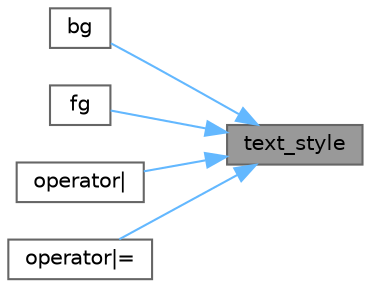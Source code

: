 digraph "text_style"
{
 // LATEX_PDF_SIZE
  bgcolor="transparent";
  edge [fontname=Helvetica,fontsize=10,labelfontname=Helvetica,labelfontsize=10];
  node [fontname=Helvetica,fontsize=10,shape=box,height=0.2,width=0.4];
  rankdir="RL";
  Node1 [id="Node000001",label="text_style",height=0.2,width=0.4,color="gray40", fillcolor="grey60", style="filled", fontcolor="black",tooltip=" "];
  Node1 -> Node2 [id="edge1_Node000001_Node000002",dir="back",color="steelblue1",style="solid",tooltip=" "];
  Node2 [id="Node000002",label="bg",height=0.2,width=0.4,color="grey40", fillcolor="white", style="filled",URL="$classtext__style.html#ae85aa6f7e0b7a5f146778c0c92c70921",tooltip="Creates a text style from the background color."];
  Node1 -> Node3 [id="edge2_Node000001_Node000003",dir="back",color="steelblue1",style="solid",tooltip=" "];
  Node3 [id="Node000003",label="fg",height=0.2,width=0.4,color="grey40", fillcolor="white", style="filled",URL="$classtext__style.html#a87e158c25ff715075e0054cb1769961b",tooltip="Creates a text style from the foreground (text) color."];
  Node1 -> Node4 [id="edge3_Node000001_Node000004",dir="back",color="steelblue1",style="solid",tooltip=" "];
  Node4 [id="Node000004",label="operator\|",height=0.2,width=0.4,color="grey40", fillcolor="white", style="filled",URL="$classtext__style.html#a94de7b960e4533013e6d06ce8a7724c0",tooltip=" "];
  Node1 -> Node5 [id="edge4_Node000001_Node000005",dir="back",color="steelblue1",style="solid",tooltip=" "];
  Node5 [id="Node000005",label="operator\|=",height=0.2,width=0.4,color="grey40", fillcolor="white", style="filled",URL="$classtext__style.html#a2079c284c962efda94a8c59804ca0ca0",tooltip=" "];
}
